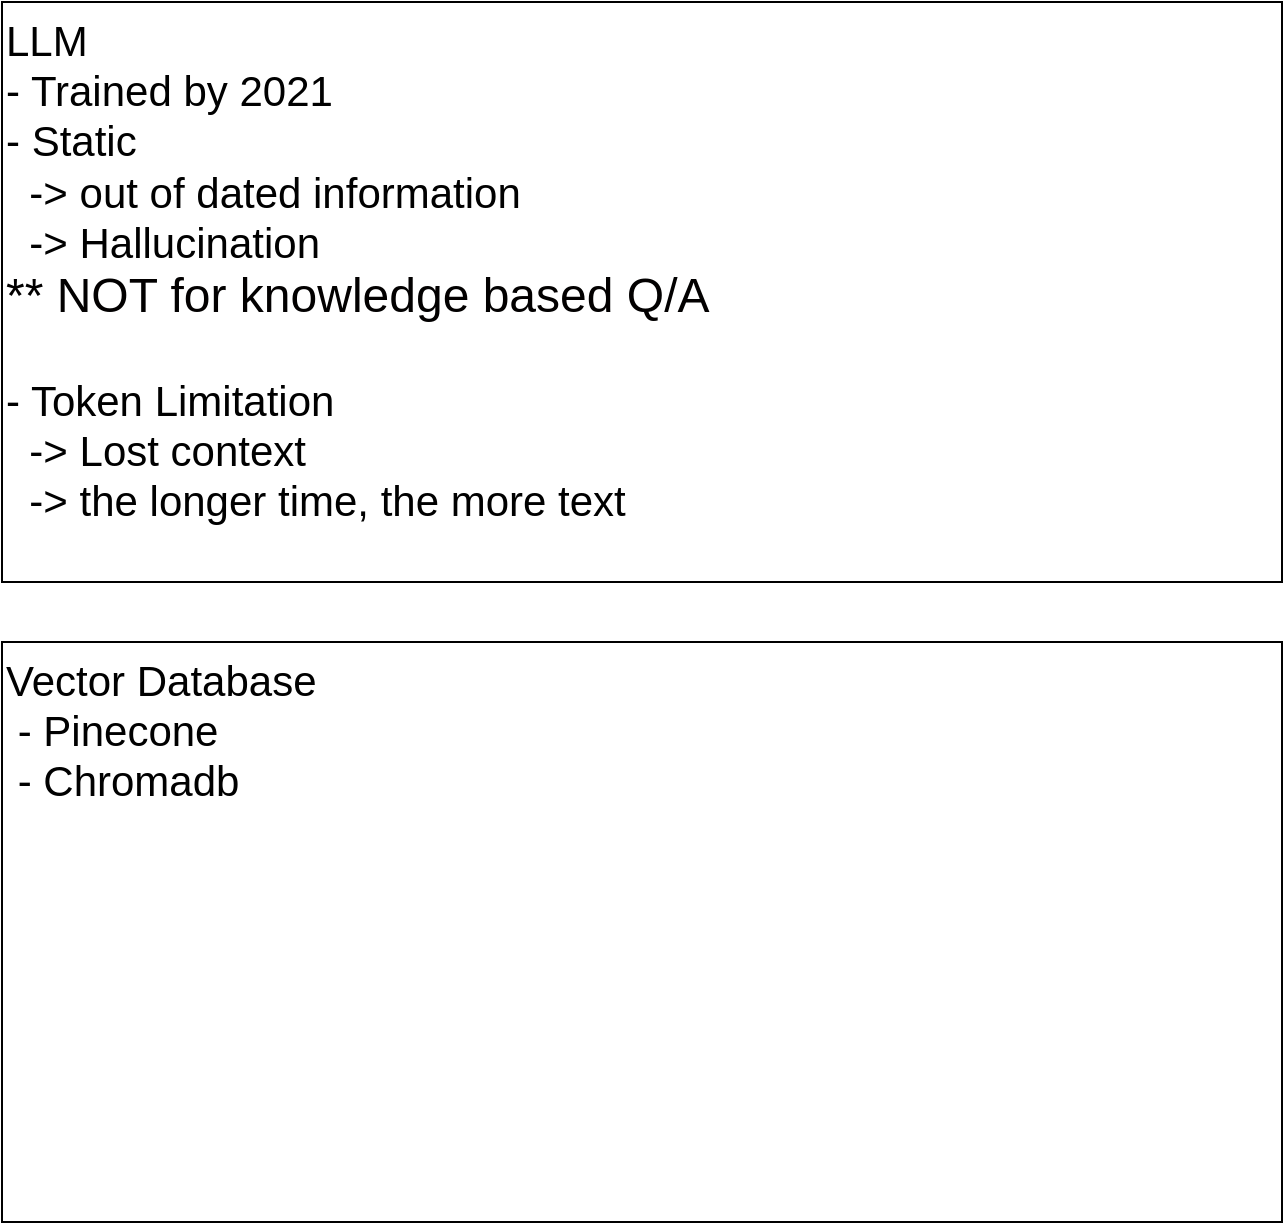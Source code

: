 <mxfile>
    <diagram id="sCM7-csmDA61-XnFrUW1" name="Overview">
        <mxGraphModel dx="1150" dy="768" grid="1" gridSize="10" guides="1" tooltips="1" connect="0" arrows="1" fold="1" page="1" pageScale="1" pageWidth="850" pageHeight="1100" math="0" shadow="0">
            <root>
                <mxCell id="0"/>
                <mxCell id="1" parent="0"/>
                <mxCell id="2" value="LLM&lt;br style=&quot;font-size: 21px;&quot;&gt;- Trained by 2021&amp;nbsp;&lt;br style=&quot;font-size: 21px;&quot;&gt;- Static&lt;br&gt;&amp;nbsp; -&amp;gt; out of dated information&lt;br style=&quot;border-color: var(--border-color);&quot;&gt;&amp;nbsp; -&amp;gt; Hallucination&lt;br&gt;&lt;font color=&quot;#020000&quot; style=&quot;font-size: 24px;&quot;&gt;** NOT for knowledge based Q/A&lt;/font&gt;&lt;br&gt;&lt;br&gt;- Token Limitation&lt;br&gt;&amp;nbsp; -&amp;gt;&amp;nbsp;Lost context&lt;br&gt;&amp;nbsp; -&amp;gt; the longer time, the more text&amp;nbsp;&amp;nbsp;&lt;br style=&quot;font-size: 21px;&quot;&gt;&lt;br style=&quot;font-size: 21px;&quot;&gt;" style="rounded=0;whiteSpace=wrap;html=1;fontSize=21;align=left;verticalAlign=top;" vertex="1" parent="1">
                    <mxGeometry x="120" y="40" width="640" height="290" as="geometry"/>
                </mxCell>
                <mxCell id="3" value="Vector Database&lt;br&gt;&amp;nbsp;- Pinecone&lt;br&gt;&amp;nbsp;- Chromadb" style="rounded=0;whiteSpace=wrap;html=1;fontSize=21;align=left;verticalAlign=top;" vertex="1" parent="1">
                    <mxGeometry x="120" y="360" width="640" height="290" as="geometry"/>
                </mxCell>
            </root>
        </mxGraphModel>
    </diagram>
    <diagram id="faK0n0-eOM4Y8aZvJX3o" name="Embeding">
        <mxGraphModel dx="1150" dy="768" grid="1" gridSize="10" guides="1" tooltips="1" connect="1" arrows="1" fold="1" page="1" pageScale="1" pageWidth="850" pageHeight="1100" math="0" shadow="0">
            <root>
                <mxCell id="0"/>
                <mxCell id="1" parent="0"/>
                <mxCell id="QsgZ3kDgbYclTjRCR6Q9-5" value="" style="edgeStyle=none;html=1;fontFamily=Comic Sans MS;fontSize=24;fontColor=#020000;" edge="1" parent="1" source="QsgZ3kDgbYclTjRCR6Q9-1" target="QsgZ3kDgbYclTjRCR6Q9-2">
                    <mxGeometry relative="1" as="geometry"/>
                </mxCell>
                <mxCell id="QsgZ3kDgbYclTjRCR6Q9-1" value="Unstructured Data" style="rounded=1;whiteSpace=wrap;html=1;fontSize=24;fontColor=#020000;fontFamily=Comic Sans MS;" vertex="1" parent="1">
                    <mxGeometry x="40" y="80" width="240" height="120" as="geometry"/>
                </mxCell>
                <mxCell id="QsgZ3kDgbYclTjRCR6Q9-6" value="" style="edgeStyle=none;html=1;fontFamily=Comic Sans MS;fontSize=24;fontColor=#020000;" edge="1" parent="1" source="QsgZ3kDgbYclTjRCR6Q9-2" target="QsgZ3kDgbYclTjRCR6Q9-3">
                    <mxGeometry relative="1" as="geometry"/>
                </mxCell>
                <mxCell id="QsgZ3kDgbYclTjRCR6Q9-2" value="Model" style="rhombus;whiteSpace=wrap;html=1;fontFamily=Comic Sans MS;fontSize=24;fontColor=#020000;" vertex="1" parent="1">
                    <mxGeometry x="360" y="80" width="120" height="120" as="geometry"/>
                </mxCell>
                <mxCell id="QsgZ3kDgbYclTjRCR6Q9-3" value="Vector Embedding" style="rounded=1;whiteSpace=wrap;html=1;fontSize=24;fontColor=#020000;fontFamily=Comic Sans MS;" vertex="1" parent="1">
                    <mxGeometry x="560" y="80" width="240" height="120" as="geometry"/>
                </mxCell>
                <mxCell id="QsgZ3kDgbYclTjRCR6Q9-4" value="[0.3 0.2 0.9 0.4 .......]" style="rounded=0;whiteSpace=wrap;html=1;fontFamily=Comic Sans MS;fontSize=24;fontColor=#020000;" vertex="1" parent="1">
                    <mxGeometry x="280" y="260" width="280" height="60" as="geometry"/>
                </mxCell>
            </root>
        </mxGraphModel>
    </diagram>
    <diagram id="2qUFcUhpQS7fcmMNtvdI" name="Indexing">
        <mxGraphModel dx="1150" dy="768" grid="1" gridSize="10" guides="1" tooltips="1" connect="1" arrows="1" fold="1" page="1" pageScale="1" pageWidth="1100" pageHeight="850" math="0" shadow="0">
            <root>
                <mxCell id="0"/>
                <mxCell id="1" parent="0"/>
                <mxCell id="e2Em2la0v-S2giXAW1cH-36" value="" style="edgeStyle=none;html=1;fontFamily=Comic Sans MS;fontSize=15;fontColor=#020000;" edge="1" parent="1" source="e2Em2la0v-S2giXAW1cH-9" target="e2Em2la0v-S2giXAW1cH-12">
                    <mxGeometry relative="1" as="geometry"/>
                </mxCell>
                <mxCell id="e2Em2la0v-S2giXAW1cH-37" style="edgeStyle=none;html=1;exitX=1;exitY=0.5;exitDx=0;exitDy=0;entryX=0;entryY=0.5;entryDx=0;entryDy=0;fontFamily=Comic Sans MS;fontSize=15;fontColor=#020000;" edge="1" parent="1" source="e2Em2la0v-S2giXAW1cH-9" target="e2Em2la0v-S2giXAW1cH-10">
                    <mxGeometry relative="1" as="geometry"/>
                </mxCell>
                <mxCell id="e2Em2la0v-S2giXAW1cH-38" style="edgeStyle=none;html=1;exitX=1;exitY=0.5;exitDx=0;exitDy=0;entryX=0;entryY=0.5;entryDx=0;entryDy=0;fontFamily=Comic Sans MS;fontSize=15;fontColor=#020000;" edge="1" parent="1" source="e2Em2la0v-S2giXAW1cH-9" target="e2Em2la0v-S2giXAW1cH-11">
                    <mxGeometry relative="1" as="geometry"/>
                </mxCell>
                <mxCell id="e2Em2la0v-S2giXAW1cH-39" style="edgeStyle=none;html=1;exitX=1;exitY=0.5;exitDx=0;exitDy=0;entryX=0;entryY=0.5;entryDx=0;entryDy=0;fontFamily=Comic Sans MS;fontSize=15;fontColor=#020000;" edge="1" parent="1" source="e2Em2la0v-S2giXAW1cH-9" target="e2Em2la0v-S2giXAW1cH-13">
                    <mxGeometry relative="1" as="geometry"/>
                </mxCell>
                <mxCell id="e2Em2la0v-S2giXAW1cH-40" style="edgeStyle=none;html=1;exitX=1;exitY=0.5;exitDx=0;exitDy=0;entryX=0;entryY=0.5;entryDx=0;entryDy=0;fontFamily=Comic Sans MS;fontSize=15;fontColor=#020000;" edge="1" parent="1" source="e2Em2la0v-S2giXAW1cH-9" target="e2Em2la0v-S2giXAW1cH-14">
                    <mxGeometry relative="1" as="geometry"/>
                </mxCell>
                <mxCell id="e2Em2la0v-S2giXAW1cH-9" value="Split in Chunks" style="rounded=0;whiteSpace=wrap;html=1;fontFamily=Comic Sans MS;fontSize=15;fontColor=#020000;" vertex="1" parent="1">
                    <mxGeometry x="130" y="260" width="120" height="80" as="geometry"/>
                </mxCell>
                <mxCell id="e2Em2la0v-S2giXAW1cH-41" value="" style="edgeStyle=none;html=1;fontFamily=Comic Sans MS;fontSize=15;fontColor=#020000;" edge="1" parent="1" source="e2Em2la0v-S2giXAW1cH-10" target="e2Em2la0v-S2giXAW1cH-15">
                    <mxGeometry relative="1" as="geometry"/>
                </mxCell>
                <mxCell id="e2Em2la0v-S2giXAW1cH-10" value="text chunks - 1" style="rounded=0;whiteSpace=wrap;html=1;fontFamily=Comic Sans MS;fontSize=11;fontColor=#020000;" vertex="1" parent="1">
                    <mxGeometry x="280" y="160" width="100" height="40" as="geometry"/>
                </mxCell>
                <mxCell id="e2Em2la0v-S2giXAW1cH-42" value="" style="edgeStyle=none;html=1;fontFamily=Comic Sans MS;fontSize=15;fontColor=#020000;" edge="1" parent="1" source="e2Em2la0v-S2giXAW1cH-11" target="e2Em2la0v-S2giXAW1cH-16">
                    <mxGeometry relative="1" as="geometry"/>
                </mxCell>
                <mxCell id="e2Em2la0v-S2giXAW1cH-11" value="text chunks - 2" style="rounded=0;whiteSpace=wrap;html=1;fontFamily=Comic Sans MS;fontSize=11;fontColor=#020000;" vertex="1" parent="1">
                    <mxGeometry x="280" y="220" width="100" height="40" as="geometry"/>
                </mxCell>
                <mxCell id="e2Em2la0v-S2giXAW1cH-43" value="" style="edgeStyle=none;html=1;fontFamily=Comic Sans MS;fontSize=15;fontColor=#020000;" edge="1" parent="1" source="e2Em2la0v-S2giXAW1cH-12" target="e2Em2la0v-S2giXAW1cH-17">
                    <mxGeometry relative="1" as="geometry"/>
                </mxCell>
                <mxCell id="e2Em2la0v-S2giXAW1cH-12" value="text chunks - 3" style="rounded=0;whiteSpace=wrap;html=1;fontFamily=Comic Sans MS;fontSize=11;fontColor=#020000;" vertex="1" parent="1">
                    <mxGeometry x="280" y="280" width="100" height="40" as="geometry"/>
                </mxCell>
                <mxCell id="e2Em2la0v-S2giXAW1cH-44" value="" style="edgeStyle=none;html=1;fontFamily=Comic Sans MS;fontSize=15;fontColor=#020000;" edge="1" parent="1" source="e2Em2la0v-S2giXAW1cH-13" target="e2Em2la0v-S2giXAW1cH-18">
                    <mxGeometry relative="1" as="geometry"/>
                </mxCell>
                <mxCell id="e2Em2la0v-S2giXAW1cH-13" value="text chunks - 4" style="rounded=0;whiteSpace=wrap;html=1;fontFamily=Comic Sans MS;fontSize=11;fontColor=#020000;" vertex="1" parent="1">
                    <mxGeometry x="280" y="340" width="100" height="40" as="geometry"/>
                </mxCell>
                <mxCell id="e2Em2la0v-S2giXAW1cH-45" value="" style="edgeStyle=none;html=1;fontFamily=Comic Sans MS;fontSize=15;fontColor=#020000;" edge="1" parent="1" source="e2Em2la0v-S2giXAW1cH-14" target="e2Em2la0v-S2giXAW1cH-19">
                    <mxGeometry relative="1" as="geometry"/>
                </mxCell>
                <mxCell id="e2Em2la0v-S2giXAW1cH-14" value="text chunks - 5" style="rounded=0;whiteSpace=wrap;html=1;fontFamily=Comic Sans MS;fontSize=11;fontColor=#020000;" vertex="1" parent="1">
                    <mxGeometry x="280" y="400" width="100" height="40" as="geometry"/>
                </mxCell>
                <mxCell id="e2Em2la0v-S2giXAW1cH-46" style="edgeStyle=none;html=1;exitX=1;exitY=0.75;exitDx=0;exitDy=0;entryX=0;entryY=0.5;entryDx=0;entryDy=0;fontFamily=Comic Sans MS;fontSize=15;fontColor=#020000;" edge="1" parent="1" source="e2Em2la0v-S2giXAW1cH-15" target="e2Em2la0v-S2giXAW1cH-20">
                    <mxGeometry relative="1" as="geometry"/>
                </mxCell>
                <mxCell id="e2Em2la0v-S2giXAW1cH-15" value="Embeddings - 1" style="rounded=0;whiteSpace=wrap;html=1;fontFamily=Comic Sans MS;fontSize=11;fontColor=#020000;" vertex="1" parent="1">
                    <mxGeometry x="410" y="160" width="100" height="40" as="geometry"/>
                </mxCell>
                <mxCell id="e2Em2la0v-S2giXAW1cH-47" style="edgeStyle=none;html=1;exitX=1;exitY=0.5;exitDx=0;exitDy=0;fontFamily=Comic Sans MS;fontSize=15;fontColor=#020000;entryX=0;entryY=0.5;entryDx=0;entryDy=0;" edge="1" parent="1" source="e2Em2la0v-S2giXAW1cH-16" target="e2Em2la0v-S2giXAW1cH-20">
                    <mxGeometry relative="1" as="geometry">
                        <mxPoint x="550" y="300" as="targetPoint"/>
                    </mxGeometry>
                </mxCell>
                <mxCell id="e2Em2la0v-S2giXAW1cH-16" value="Embeddings&amp;nbsp;- 2" style="rounded=0;whiteSpace=wrap;html=1;fontFamily=Comic Sans MS;fontSize=11;fontColor=#020000;" vertex="1" parent="1">
                    <mxGeometry x="410" y="220" width="100" height="40" as="geometry"/>
                </mxCell>
                <mxCell id="e2Em2la0v-S2giXAW1cH-48" value="" style="edgeStyle=none;html=1;fontFamily=Comic Sans MS;fontSize=15;fontColor=#020000;" edge="1" parent="1" source="e2Em2la0v-S2giXAW1cH-17" target="e2Em2la0v-S2giXAW1cH-20">
                    <mxGeometry relative="1" as="geometry"/>
                </mxCell>
                <mxCell id="e2Em2la0v-S2giXAW1cH-17" value="Embeddings&amp;nbsp;- 3" style="rounded=0;whiteSpace=wrap;html=1;fontFamily=Comic Sans MS;fontSize=11;fontColor=#020000;" vertex="1" parent="1">
                    <mxGeometry x="410" y="280" width="100" height="40" as="geometry"/>
                </mxCell>
                <mxCell id="e2Em2la0v-S2giXAW1cH-49" style="edgeStyle=none;html=1;exitX=1;exitY=0.5;exitDx=0;exitDy=0;entryX=-0.042;entryY=0.613;entryDx=0;entryDy=0;entryPerimeter=0;fontFamily=Comic Sans MS;fontSize=15;fontColor=#020000;" edge="1" parent="1" source="e2Em2la0v-S2giXAW1cH-18" target="e2Em2la0v-S2giXAW1cH-20">
                    <mxGeometry relative="1" as="geometry"/>
                </mxCell>
                <mxCell id="e2Em2la0v-S2giXAW1cH-18" value="Embeddings&amp;nbsp;- 4" style="rounded=0;whiteSpace=wrap;html=1;fontFamily=Comic Sans MS;fontSize=11;fontColor=#020000;" vertex="1" parent="1">
                    <mxGeometry x="410" y="340" width="100" height="40" as="geometry"/>
                </mxCell>
                <mxCell id="e2Em2la0v-S2giXAW1cH-50" style="edgeStyle=none;html=1;exitX=1;exitY=0.5;exitDx=0;exitDy=0;fontFamily=Comic Sans MS;fontSize=15;fontColor=#020000;entryX=0;entryY=0.638;entryDx=0;entryDy=0;entryPerimeter=0;" edge="1" parent="1" source="e2Em2la0v-S2giXAW1cH-19" target="e2Em2la0v-S2giXAW1cH-20">
                    <mxGeometry relative="1" as="geometry">
                        <mxPoint x="550" y="300" as="targetPoint"/>
                    </mxGeometry>
                </mxCell>
                <mxCell id="e2Em2la0v-S2giXAW1cH-19" value="Embeddings&amp;nbsp;- 5" style="rounded=0;whiteSpace=wrap;html=1;fontFamily=Comic Sans MS;fontSize=11;fontColor=#020000;" vertex="1" parent="1">
                    <mxGeometry x="410" y="400" width="100" height="40" as="geometry"/>
                </mxCell>
                <mxCell id="e2Em2la0v-S2giXAW1cH-51" value="" style="edgeStyle=none;html=1;fontFamily=Comic Sans MS;fontSize=15;fontColor=#020000;" edge="1" parent="1" source="e2Em2la0v-S2giXAW1cH-20" target="e2Em2la0v-S2giXAW1cH-22">
                    <mxGeometry relative="1" as="geometry"/>
                </mxCell>
                <mxCell id="e2Em2la0v-S2giXAW1cH-20" value="Build Semantic Index" style="rounded=0;whiteSpace=wrap;html=1;fontFamily=Comic Sans MS;fontSize=15;fontColor=#020000;" vertex="1" parent="1">
                    <mxGeometry x="570" y="253" width="120" height="80" as="geometry"/>
                </mxCell>
                <mxCell id="e2Em2la0v-S2giXAW1cH-53" value="" style="edgeStyle=none;html=1;fontFamily=Comic Sans MS;fontSize=15;fontColor=#020000;" edge="1" parent="1" source="e2Em2la0v-S2giXAW1cH-22" target="e2Em2la0v-S2giXAW1cH-33">
                    <mxGeometry relative="1" as="geometry"/>
                </mxCell>
                <mxCell id="e2Em2la0v-S2giXAW1cH-22" value="" style="shape=cylinder3;whiteSpace=wrap;html=1;boundedLbl=1;backgroundOutline=1;size=15;fontFamily=Comic Sans MS;fontSize=15;fontColor=#020000;" vertex="1" parent="1">
                    <mxGeometry x="550" y="430" width="120" height="120" as="geometry"/>
                </mxCell>
                <mxCell id="e2Em2la0v-S2giXAW1cH-21" value="" style="aspect=fixed;perimeter=ellipsePerimeter;html=1;align=center;shadow=0;dashed=0;spacingTop=3;image;image=img/lib/active_directory/database_cube.svg;fontFamily=Comic Sans MS;fontSize=15;fontColor=#020000;" vertex="1" parent="1">
                    <mxGeometry x="578.5" y="470" width="63" height="70" as="geometry"/>
                </mxCell>
                <mxCell id="e2Em2la0v-S2giXAW1cH-23" value="" style="dashed=0;outlineConnect=0;html=1;align=center;labelPosition=center;verticalLabelPosition=bottom;verticalAlign=top;shape=mxgraph.webicons.adobe_pdf;fillColor=#F40C0C;gradientColor=#610603;fontFamily=Comic Sans MS;fontSize=15;fontColor=#020000;" vertex="1" parent="1">
                    <mxGeometry x="20" y="248" width="50" height="50" as="geometry"/>
                </mxCell>
                <mxCell id="e2Em2la0v-S2giXAW1cH-24" value="" style="dashed=0;outlineConnect=0;html=1;align=center;labelPosition=center;verticalLabelPosition=bottom;verticalAlign=top;shape=mxgraph.webicons.adobe_pdf;fillColor=#F40C0C;gradientColor=#610603;fontFamily=Comic Sans MS;fontSize=15;fontColor=#020000;" vertex="1" parent="1">
                    <mxGeometry x="30" y="258" width="50" height="50" as="geometry"/>
                </mxCell>
                <mxCell id="e2Em2la0v-S2giXAW1cH-25" value="" style="dashed=0;outlineConnect=0;html=1;align=center;labelPosition=center;verticalLabelPosition=bottom;verticalAlign=top;shape=mxgraph.webicons.adobe_pdf;fillColor=#F40C0C;gradientColor=#610603;fontFamily=Comic Sans MS;fontSize=15;fontColor=#020000;" vertex="1" parent="1">
                    <mxGeometry x="40" y="268" width="50" height="50" as="geometry"/>
                </mxCell>
                <mxCell id="e2Em2la0v-S2giXAW1cH-35" value="" style="edgeStyle=none;html=1;fontFamily=Comic Sans MS;fontSize=15;fontColor=#020000;" edge="1" parent="1" source="e2Em2la0v-S2giXAW1cH-26" target="e2Em2la0v-S2giXAW1cH-9">
                    <mxGeometry relative="1" as="geometry"/>
                </mxCell>
                <mxCell id="e2Em2la0v-S2giXAW1cH-26" value="" style="dashed=0;outlineConnect=0;html=1;align=center;labelPosition=center;verticalLabelPosition=bottom;verticalAlign=top;shape=mxgraph.webicons.adobe_pdf;fillColor=#F40C0C;gradientColor=#610603;fontFamily=Comic Sans MS;fontSize=15;fontColor=#020000;" vertex="1" parent="1">
                    <mxGeometry x="50" y="278" width="50" height="50" as="geometry"/>
                </mxCell>
                <mxCell id="e2Em2la0v-S2giXAW1cH-54" style="edgeStyle=none;html=1;exitX=0.14;exitY=0.65;exitDx=0;exitDy=0;exitPerimeter=0;entryX=0.5;entryY=0;entryDx=0;entryDy=0;fontFamily=Comic Sans MS;fontSize=15;fontColor=#020000;" edge="1" parent="1" source="e2Em2la0v-S2giXAW1cH-28" target="e2Em2la0v-S2giXAW1cH-30">
                    <mxGeometry relative="1" as="geometry"/>
                </mxCell>
                <mxCell id="e2Em2la0v-S2giXAW1cH-28" value="" style="verticalLabelPosition=bottom;html=1;verticalAlign=top;align=center;strokeColor=none;fillColor=#00BEF2;shape=mxgraph.azure.user;fontFamily=Comic Sans MS;fontSize=11;fontColor=#020000;" vertex="1" parent="1">
                    <mxGeometry x="870" y="70" width="47.5" height="50" as="geometry"/>
                </mxCell>
                <mxCell id="e2Em2la0v-S2giXAW1cH-29" value="" style="sketch=0;outlineConnect=0;fontColor=#232F3E;gradientColor=none;fillColor=#232F3D;strokeColor=none;dashed=0;verticalLabelPosition=bottom;verticalAlign=top;align=center;html=1;fontSize=12;fontStyle=0;aspect=fixed;pointerEvents=1;shape=mxgraph.aws4.question;fontFamily=Comic Sans MS;" vertex="1" parent="1">
                    <mxGeometry x="803.43" y="110" width="23.13" height="44" as="geometry"/>
                </mxCell>
                <mxCell id="e2Em2la0v-S2giXAW1cH-55" value="" style="edgeStyle=none;html=1;fontFamily=Comic Sans MS;fontSize=15;fontColor=#020000;" edge="1" parent="1" source="e2Em2la0v-S2giXAW1cH-30" target="e2Em2la0v-S2giXAW1cH-31">
                    <mxGeometry relative="1" as="geometry"/>
                </mxCell>
                <mxCell id="e2Em2la0v-S2giXAW1cH-57" style="edgeStyle=none;html=1;exitX=1;exitY=0.5;exitDx=0;exitDy=0;entryX=0;entryY=0.5;entryDx=0;entryDy=0;fontFamily=Comic Sans MS;fontSize=15;fontColor=#020000;" edge="1" parent="1" source="e2Em2la0v-S2giXAW1cH-30" target="e2Em2la0v-S2giXAW1cH-34">
                    <mxGeometry relative="1" as="geometry"/>
                </mxCell>
                <mxCell id="e2Em2la0v-S2giXAW1cH-30" value="Question" style="rounded=0;whiteSpace=wrap;html=1;fontFamily=Comic Sans MS;fontSize=12;fontColor=#020000;" vertex="1" parent="1">
                    <mxGeometry x="720" y="160" width="110" height="40" as="geometry"/>
                </mxCell>
                <mxCell id="e2Em2la0v-S2giXAW1cH-56" value="" style="edgeStyle=none;html=1;fontFamily=Comic Sans MS;fontSize=15;fontColor=#020000;" edge="1" parent="1" source="e2Em2la0v-S2giXAW1cH-31" target="e2Em2la0v-S2giXAW1cH-32">
                    <mxGeometry relative="1" as="geometry"/>
                </mxCell>
                <mxCell id="e2Em2la0v-S2giXAW1cH-31" value="Query Embeddings" style="rounded=0;whiteSpace=wrap;html=1;fontFamily=Comic Sans MS;fontSize=12;fontColor=#020000;" vertex="1" parent="1">
                    <mxGeometry x="720" y="240" width="110" height="40" as="geometry"/>
                </mxCell>
                <mxCell id="e2Em2la0v-S2giXAW1cH-52" style="edgeStyle=none;html=1;exitX=0.5;exitY=1;exitDx=0;exitDy=0;entryX=1;entryY=0.417;entryDx=0;entryDy=0;entryPerimeter=0;fontFamily=Comic Sans MS;fontSize=15;fontColor=#020000;" edge="1" parent="1" source="e2Em2la0v-S2giXAW1cH-32" target="e2Em2la0v-S2giXAW1cH-22">
                    <mxGeometry relative="1" as="geometry"/>
                </mxCell>
                <mxCell id="e2Em2la0v-S2giXAW1cH-32" value="Semantic Search" style="rounded=0;whiteSpace=wrap;html=1;fontFamily=Comic Sans MS;fontSize=12;fontColor=#020000;" vertex="1" parent="1">
                    <mxGeometry x="720" y="320" width="110" height="40" as="geometry"/>
                </mxCell>
                <mxCell id="e2Em2la0v-S2giXAW1cH-59" style="edgeStyle=none;html=1;exitX=1;exitY=0.5;exitDx=0;exitDy=0;entryX=0.5;entryY=1;entryDx=0;entryDy=0;fontFamily=Comic Sans MS;fontSize=15;fontColor=#020000;" edge="1" parent="1" source="e2Em2la0v-S2giXAW1cH-33" target="e2Em2la0v-S2giXAW1cH-34">
                    <mxGeometry relative="1" as="geometry"/>
                </mxCell>
                <mxCell id="e2Em2la0v-S2giXAW1cH-33" value="Ranked Results" style="rounded=0;whiteSpace=wrap;html=1;fontFamily=Comic Sans MS;fontSize=12;fontColor=#020000;" vertex="1" parent="1">
                    <mxGeometry x="760" y="470" width="110" height="40" as="geometry"/>
                </mxCell>
                <mxCell id="e2Em2la0v-S2giXAW1cH-58" style="edgeStyle=none;html=1;exitX=0.5;exitY=0;exitDx=0;exitDy=0;entryX=0.87;entryY=0.65;entryDx=0;entryDy=0;entryPerimeter=0;fontFamily=Comic Sans MS;fontSize=15;fontColor=#020000;" edge="1" parent="1" source="e2Em2la0v-S2giXAW1cH-34" target="e2Em2la0v-S2giXAW1cH-28">
                    <mxGeometry relative="1" as="geometry"/>
                </mxCell>
                <mxCell id="e2Em2la0v-S2giXAW1cH-34" value="LLM Generative AI" style="rounded=0;whiteSpace=wrap;html=1;fontFamily=Comic Sans MS;fontSize=15;fontColor=#020000;fontStyle=1" vertex="1" parent="1">
                    <mxGeometry x="950" y="220" width="130" height="60" as="geometry"/>
                </mxCell>
            </root>
        </mxGraphModel>
    </diagram>
</mxfile>